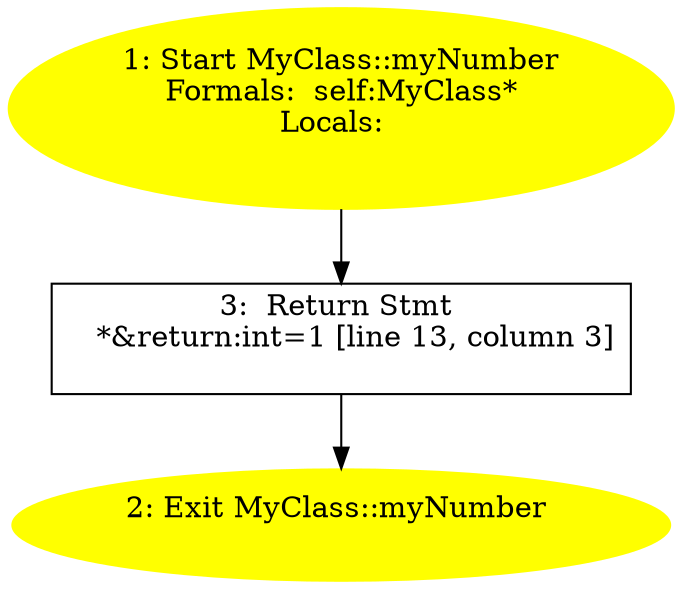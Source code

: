 /* @generated */
digraph cfg {
"myNumber#MyClass#instance.b5167e9607437362e48461937478a06c_1" [label="1: Start MyClass::myNumber\nFormals:  self:MyClass*\nLocals:  \n  " color=yellow style=filled]
	

	 "myNumber#MyClass#instance.b5167e9607437362e48461937478a06c_1" -> "myNumber#MyClass#instance.b5167e9607437362e48461937478a06c_3" ;
"myNumber#MyClass#instance.b5167e9607437362e48461937478a06c_2" [label="2: Exit MyClass::myNumber \n  " color=yellow style=filled]
	

"myNumber#MyClass#instance.b5167e9607437362e48461937478a06c_3" [label="3:  Return Stmt \n   *&return:int=1 [line 13, column 3]\n " shape="box"]
	

	 "myNumber#MyClass#instance.b5167e9607437362e48461937478a06c_3" -> "myNumber#MyClass#instance.b5167e9607437362e48461937478a06c_2" ;
}

